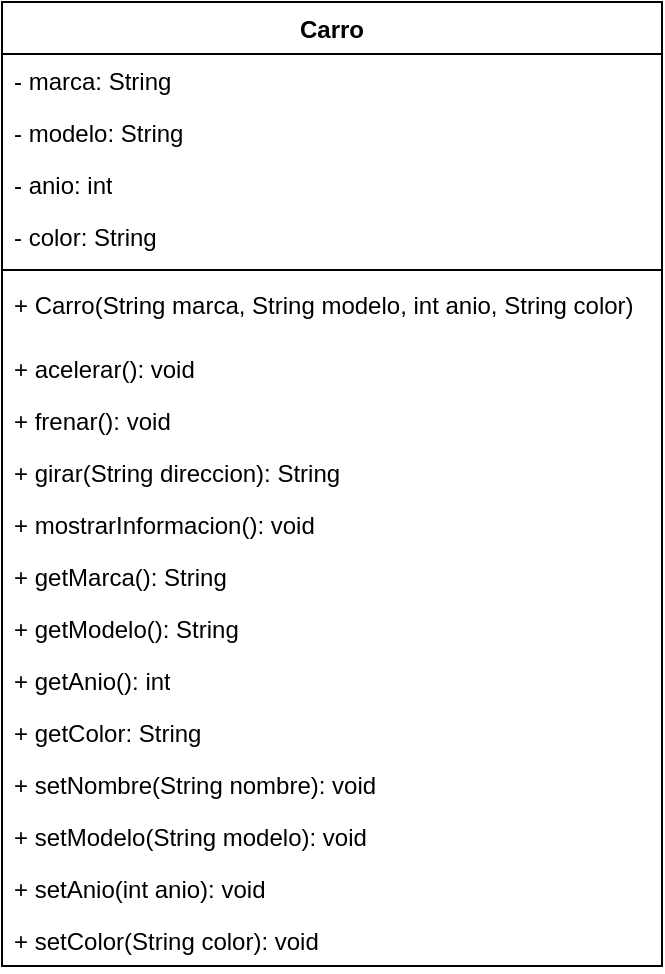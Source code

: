 <mxfile version="21.2.8" type="device">
  <diagram id="C5RBs43oDa-KdzZeNtuy" name="Page-1">
    <mxGraphModel dx="521" dy="613" grid="1" gridSize="10" guides="1" tooltips="1" connect="1" arrows="1" fold="1" page="1" pageScale="1" pageWidth="827" pageHeight="1169" math="0" shadow="0">
      <root>
        <mxCell id="WIyWlLk6GJQsqaUBKTNV-0" />
        <mxCell id="WIyWlLk6GJQsqaUBKTNV-1" parent="WIyWlLk6GJQsqaUBKTNV-0" />
        <mxCell id="dH-CX34uHEnEzxrICV8_-0" value="Carro" style="swimlane;fontStyle=1;align=center;verticalAlign=top;childLayout=stackLayout;horizontal=1;startSize=26;horizontalStack=0;resizeParent=1;resizeParentMax=0;resizeLast=0;collapsible=1;marginBottom=0;whiteSpace=wrap;html=1;" vertex="1" parent="WIyWlLk6GJQsqaUBKTNV-1">
          <mxGeometry x="140" y="140" width="330" height="482" as="geometry" />
        </mxCell>
        <mxCell id="dH-CX34uHEnEzxrICV8_-1" value="- marca: String" style="text;strokeColor=none;fillColor=none;align=left;verticalAlign=top;spacingLeft=4;spacingRight=4;overflow=hidden;rotatable=0;points=[[0,0.5],[1,0.5]];portConstraint=eastwest;whiteSpace=wrap;html=1;" vertex="1" parent="dH-CX34uHEnEzxrICV8_-0">
          <mxGeometry y="26" width="330" height="26" as="geometry" />
        </mxCell>
        <mxCell id="dH-CX34uHEnEzxrICV8_-4" value="- modelo: String" style="text;strokeColor=none;fillColor=none;align=left;verticalAlign=top;spacingLeft=4;spacingRight=4;overflow=hidden;rotatable=0;points=[[0,0.5],[1,0.5]];portConstraint=eastwest;whiteSpace=wrap;html=1;" vertex="1" parent="dH-CX34uHEnEzxrICV8_-0">
          <mxGeometry y="52" width="330" height="26" as="geometry" />
        </mxCell>
        <mxCell id="dH-CX34uHEnEzxrICV8_-5" value="- anio: int" style="text;strokeColor=none;fillColor=none;align=left;verticalAlign=top;spacingLeft=4;spacingRight=4;overflow=hidden;rotatable=0;points=[[0,0.5],[1,0.5]];portConstraint=eastwest;whiteSpace=wrap;html=1;" vertex="1" parent="dH-CX34uHEnEzxrICV8_-0">
          <mxGeometry y="78" width="330" height="26" as="geometry" />
        </mxCell>
        <mxCell id="dH-CX34uHEnEzxrICV8_-6" value="- color: String" style="text;strokeColor=none;fillColor=none;align=left;verticalAlign=top;spacingLeft=4;spacingRight=4;overflow=hidden;rotatable=0;points=[[0,0.5],[1,0.5]];portConstraint=eastwest;whiteSpace=wrap;html=1;" vertex="1" parent="dH-CX34uHEnEzxrICV8_-0">
          <mxGeometry y="104" width="330" height="26" as="geometry" />
        </mxCell>
        <mxCell id="dH-CX34uHEnEzxrICV8_-2" value="" style="line;strokeWidth=1;fillColor=none;align=left;verticalAlign=middle;spacingTop=-1;spacingLeft=3;spacingRight=3;rotatable=0;labelPosition=right;points=[];portConstraint=eastwest;strokeColor=inherit;" vertex="1" parent="dH-CX34uHEnEzxrICV8_-0">
          <mxGeometry y="130" width="330" height="8" as="geometry" />
        </mxCell>
        <mxCell id="dH-CX34uHEnEzxrICV8_-3" value="+ Carro(String marca, String modelo, int anio, String color)" style="text;strokeColor=none;fillColor=none;align=left;verticalAlign=top;spacingLeft=4;spacingRight=4;overflow=hidden;rotatable=0;points=[[0,0.5],[1,0.5]];portConstraint=eastwest;whiteSpace=wrap;html=1;" vertex="1" parent="dH-CX34uHEnEzxrICV8_-0">
          <mxGeometry y="138" width="330" height="32" as="geometry" />
        </mxCell>
        <mxCell id="dH-CX34uHEnEzxrICV8_-7" value="+ acelerar(): void" style="text;strokeColor=none;fillColor=none;align=left;verticalAlign=top;spacingLeft=4;spacingRight=4;overflow=hidden;rotatable=0;points=[[0,0.5],[1,0.5]];portConstraint=eastwest;whiteSpace=wrap;html=1;" vertex="1" parent="dH-CX34uHEnEzxrICV8_-0">
          <mxGeometry y="170" width="330" height="26" as="geometry" />
        </mxCell>
        <mxCell id="dH-CX34uHEnEzxrICV8_-8" value="+ frenar(): void" style="text;strokeColor=none;fillColor=none;align=left;verticalAlign=top;spacingLeft=4;spacingRight=4;overflow=hidden;rotatable=0;points=[[0,0.5],[1,0.5]];portConstraint=eastwest;whiteSpace=wrap;html=1;" vertex="1" parent="dH-CX34uHEnEzxrICV8_-0">
          <mxGeometry y="196" width="330" height="26" as="geometry" />
        </mxCell>
        <mxCell id="dH-CX34uHEnEzxrICV8_-9" value="+ girar(String direccion): String" style="text;strokeColor=none;fillColor=none;align=left;verticalAlign=top;spacingLeft=4;spacingRight=4;overflow=hidden;rotatable=0;points=[[0,0.5],[1,0.5]];portConstraint=eastwest;whiteSpace=wrap;html=1;" vertex="1" parent="dH-CX34uHEnEzxrICV8_-0">
          <mxGeometry y="222" width="330" height="26" as="geometry" />
        </mxCell>
        <mxCell id="dH-CX34uHEnEzxrICV8_-10" value="+ mostrarInformacion(): void" style="text;strokeColor=none;fillColor=none;align=left;verticalAlign=top;spacingLeft=4;spacingRight=4;overflow=hidden;rotatable=0;points=[[0,0.5],[1,0.5]];portConstraint=eastwest;whiteSpace=wrap;html=1;" vertex="1" parent="dH-CX34uHEnEzxrICV8_-0">
          <mxGeometry y="248" width="330" height="26" as="geometry" />
        </mxCell>
        <mxCell id="dH-CX34uHEnEzxrICV8_-11" value="+ getMarca(): String" style="text;strokeColor=none;fillColor=none;align=left;verticalAlign=top;spacingLeft=4;spacingRight=4;overflow=hidden;rotatable=0;points=[[0,0.5],[1,0.5]];portConstraint=eastwest;whiteSpace=wrap;html=1;" vertex="1" parent="dH-CX34uHEnEzxrICV8_-0">
          <mxGeometry y="274" width="330" height="26" as="geometry" />
        </mxCell>
        <mxCell id="dH-CX34uHEnEzxrICV8_-13" value="+ getModelo(): String" style="text;strokeColor=none;fillColor=none;align=left;verticalAlign=top;spacingLeft=4;spacingRight=4;overflow=hidden;rotatable=0;points=[[0,0.5],[1,0.5]];portConstraint=eastwest;whiteSpace=wrap;html=1;" vertex="1" parent="dH-CX34uHEnEzxrICV8_-0">
          <mxGeometry y="300" width="330" height="26" as="geometry" />
        </mxCell>
        <mxCell id="dH-CX34uHEnEzxrICV8_-14" value="+ getAnio(): int" style="text;strokeColor=none;fillColor=none;align=left;verticalAlign=top;spacingLeft=4;spacingRight=4;overflow=hidden;rotatable=0;points=[[0,0.5],[1,0.5]];portConstraint=eastwest;whiteSpace=wrap;html=1;" vertex="1" parent="dH-CX34uHEnEzxrICV8_-0">
          <mxGeometry y="326" width="330" height="26" as="geometry" />
        </mxCell>
        <mxCell id="dH-CX34uHEnEzxrICV8_-15" value="+ getColor: String" style="text;strokeColor=none;fillColor=none;align=left;verticalAlign=top;spacingLeft=4;spacingRight=4;overflow=hidden;rotatable=0;points=[[0,0.5],[1,0.5]];portConstraint=eastwest;whiteSpace=wrap;html=1;" vertex="1" parent="dH-CX34uHEnEzxrICV8_-0">
          <mxGeometry y="352" width="330" height="26" as="geometry" />
        </mxCell>
        <mxCell id="dH-CX34uHEnEzxrICV8_-16" value="+ setNombre(String nombre): void" style="text;strokeColor=none;fillColor=none;align=left;verticalAlign=top;spacingLeft=4;spacingRight=4;overflow=hidden;rotatable=0;points=[[0,0.5],[1,0.5]];portConstraint=eastwest;whiteSpace=wrap;html=1;" vertex="1" parent="dH-CX34uHEnEzxrICV8_-0">
          <mxGeometry y="378" width="330" height="26" as="geometry" />
        </mxCell>
        <mxCell id="dH-CX34uHEnEzxrICV8_-12" value="+ setModelo(String modelo): void" style="text;strokeColor=none;fillColor=none;align=left;verticalAlign=top;spacingLeft=4;spacingRight=4;overflow=hidden;rotatable=0;points=[[0,0.5],[1,0.5]];portConstraint=eastwest;whiteSpace=wrap;html=1;" vertex="1" parent="dH-CX34uHEnEzxrICV8_-0">
          <mxGeometry y="404" width="330" height="26" as="geometry" />
        </mxCell>
        <mxCell id="dH-CX34uHEnEzxrICV8_-17" value="+ setAnio(int anio): void" style="text;strokeColor=none;fillColor=none;align=left;verticalAlign=top;spacingLeft=4;spacingRight=4;overflow=hidden;rotatable=0;points=[[0,0.5],[1,0.5]];portConstraint=eastwest;whiteSpace=wrap;html=1;" vertex="1" parent="dH-CX34uHEnEzxrICV8_-0">
          <mxGeometry y="430" width="330" height="26" as="geometry" />
        </mxCell>
        <mxCell id="dH-CX34uHEnEzxrICV8_-18" value="+ setColor(String color): void" style="text;strokeColor=none;fillColor=none;align=left;verticalAlign=top;spacingLeft=4;spacingRight=4;overflow=hidden;rotatable=0;points=[[0,0.5],[1,0.5]];portConstraint=eastwest;whiteSpace=wrap;html=1;" vertex="1" parent="dH-CX34uHEnEzxrICV8_-0">
          <mxGeometry y="456" width="330" height="26" as="geometry" />
        </mxCell>
      </root>
    </mxGraphModel>
  </diagram>
</mxfile>
